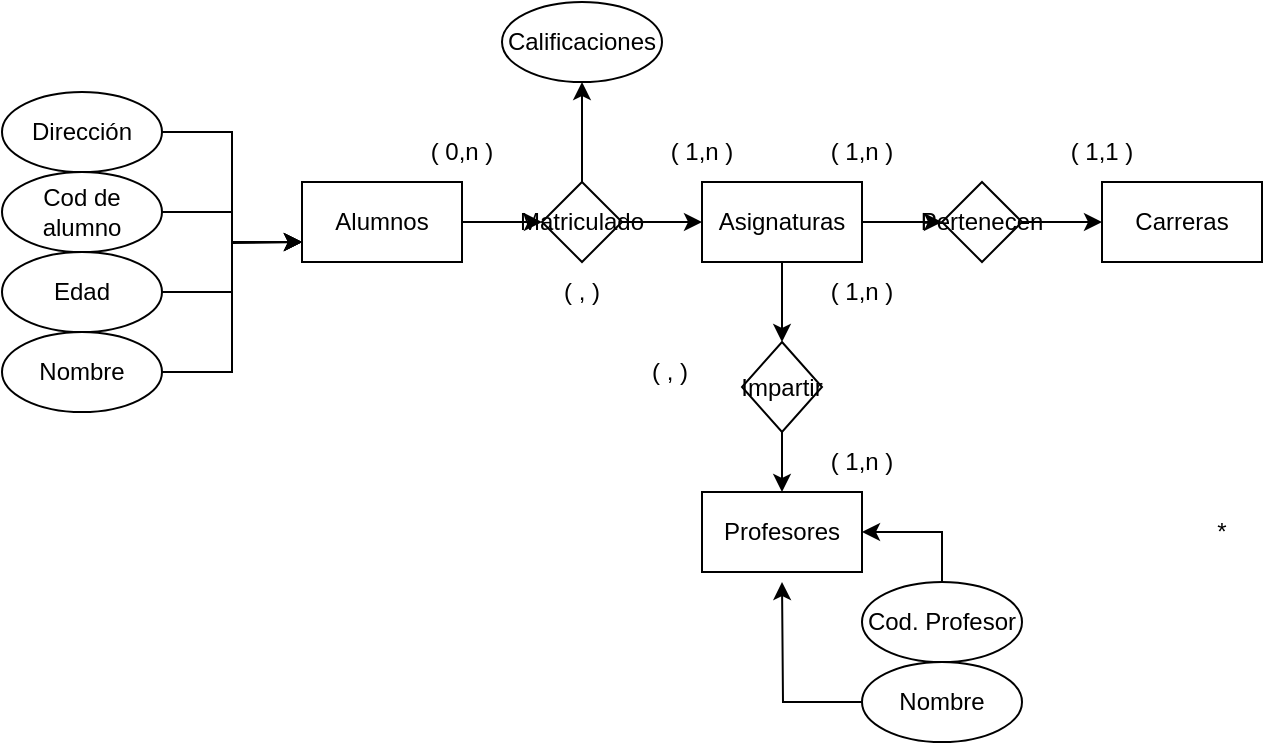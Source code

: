 <mxfile version="15.4.1" type="device"><diagram id="gLN7AkozpkNcH1DCEusH" name="Page-1"><mxGraphModel dx="1020" dy="1144" grid="1" gridSize="10" guides="1" tooltips="1" connect="1" arrows="1" fold="1" page="1" pageScale="1" pageWidth="827" pageHeight="1169" math="0" shadow="0"><root><mxCell id="0"/><mxCell id="1" parent="0"/><mxCell id="uc9JCtds8GGy187RcB5O-41" style="edgeStyle=orthogonalEdgeStyle;rounded=0;orthogonalLoop=1;jettySize=auto;html=1;" edge="1" parent="1" source="uc9JCtds8GGy187RcB5O-2" target="uc9JCtds8GGy187RcB5O-5"><mxGeometry relative="1" as="geometry"/></mxCell><mxCell id="uc9JCtds8GGy187RcB5O-2" value="Impartir" style="rhombus;whiteSpace=wrap;html=1;" vertex="1" parent="1"><mxGeometry x="420" y="480" width="40" height="45" as="geometry"/></mxCell><mxCell id="uc9JCtds8GGy187RcB5O-5" value="Profesores" style="rounded=0;whiteSpace=wrap;html=1;" vertex="1" parent="1"><mxGeometry x="400" y="555" width="80" height="40" as="geometry"/></mxCell><mxCell id="uc9JCtds8GGy187RcB5O-6" value="Carreras" style="rounded=0;whiteSpace=wrap;html=1;" vertex="1" parent="1"><mxGeometry x="600" y="400" width="80" height="40" as="geometry"/></mxCell><mxCell id="uc9JCtds8GGy187RcB5O-25" value="" style="edgeStyle=orthogonalEdgeStyle;rounded=0;orthogonalLoop=1;jettySize=auto;html=1;" edge="1" parent="1" source="uc9JCtds8GGy187RcB5O-7" target="uc9JCtds8GGy187RcB5O-21"><mxGeometry relative="1" as="geometry"/></mxCell><mxCell id="uc9JCtds8GGy187RcB5O-40" style="edgeStyle=orthogonalEdgeStyle;rounded=0;orthogonalLoop=1;jettySize=auto;html=1;" edge="1" parent="1" source="uc9JCtds8GGy187RcB5O-7" target="uc9JCtds8GGy187RcB5O-2"><mxGeometry relative="1" as="geometry"/></mxCell><mxCell id="uc9JCtds8GGy187RcB5O-7" value="Asignaturas" style="rounded=0;whiteSpace=wrap;html=1;" vertex="1" parent="1"><mxGeometry x="400" y="400" width="80" height="40" as="geometry"/></mxCell><mxCell id="uc9JCtds8GGy187RcB5O-22" style="edgeStyle=orthogonalEdgeStyle;rounded=0;orthogonalLoop=1;jettySize=auto;html=1;entryX=0;entryY=0.5;entryDx=0;entryDy=0;" edge="1" parent="1" source="uc9JCtds8GGy187RcB5O-8" target="uc9JCtds8GGy187RcB5O-11"><mxGeometry relative="1" as="geometry"/></mxCell><mxCell id="uc9JCtds8GGy187RcB5O-8" value="Alumnos" style="rounded=0;whiteSpace=wrap;html=1;" vertex="1" parent="1"><mxGeometry x="200" y="400" width="80" height="40" as="geometry"/></mxCell><mxCell id="uc9JCtds8GGy187RcB5O-9" value="&lt;span&gt;Calificaciones&lt;/span&gt;" style="ellipse;whiteSpace=wrap;html=1;" vertex="1" parent="1"><mxGeometry x="300" y="310" width="80" height="40" as="geometry"/></mxCell><mxCell id="uc9JCtds8GGy187RcB5O-23" style="edgeStyle=orthogonalEdgeStyle;rounded=0;orthogonalLoop=1;jettySize=auto;html=1;" edge="1" parent="1" source="uc9JCtds8GGy187RcB5O-11" target="uc9JCtds8GGy187RcB5O-7"><mxGeometry relative="1" as="geometry"/></mxCell><mxCell id="uc9JCtds8GGy187RcB5O-30" style="edgeStyle=orthogonalEdgeStyle;rounded=0;orthogonalLoop=1;jettySize=auto;html=1;" edge="1" parent="1" source="uc9JCtds8GGy187RcB5O-11" target="uc9JCtds8GGy187RcB5O-9"><mxGeometry relative="1" as="geometry"/></mxCell><mxCell id="uc9JCtds8GGy187RcB5O-11" value="Matriculado" style="rhombus;whiteSpace=wrap;html=1;" vertex="1" parent="1"><mxGeometry x="320" y="400" width="40" height="40" as="geometry"/></mxCell><mxCell id="uc9JCtds8GGy187RcB5O-26" value="" style="edgeStyle=orthogonalEdgeStyle;rounded=0;orthogonalLoop=1;jettySize=auto;html=1;" edge="1" parent="1" source="uc9JCtds8GGy187RcB5O-21" target="uc9JCtds8GGy187RcB5O-6"><mxGeometry relative="1" as="geometry"/></mxCell><mxCell id="uc9JCtds8GGy187RcB5O-21" value="Pertenecen" style="rhombus;whiteSpace=wrap;html=1;" vertex="1" parent="1"><mxGeometry x="520" y="400" width="40" height="40" as="geometry"/></mxCell><mxCell id="uc9JCtds8GGy187RcB5O-31" value="( 1,n )" style="text;html=1;strokeColor=none;fillColor=none;align=center;verticalAlign=middle;whiteSpace=wrap;rounded=0;" vertex="1" parent="1"><mxGeometry x="450" y="440" width="60" height="30" as="geometry"/></mxCell><mxCell id="uc9JCtds8GGy187RcB5O-32" value="( 1,1 )" style="text;html=1;strokeColor=none;fillColor=none;align=center;verticalAlign=middle;whiteSpace=wrap;rounded=0;" vertex="1" parent="1"><mxGeometry x="570" y="370" width="60" height="30" as="geometry"/></mxCell><mxCell id="uc9JCtds8GGy187RcB5O-33" value="( 1,n )" style="text;html=1;strokeColor=none;fillColor=none;align=center;verticalAlign=middle;whiteSpace=wrap;rounded=0;" vertex="1" parent="1"><mxGeometry x="450" y="370" width="60" height="30" as="geometry"/></mxCell><mxCell id="uc9JCtds8GGy187RcB5O-34" value="( 1,n )" style="text;html=1;strokeColor=none;fillColor=none;align=center;verticalAlign=middle;whiteSpace=wrap;rounded=0;" vertex="1" parent="1"><mxGeometry x="370" y="370" width="60" height="30" as="geometry"/></mxCell><mxCell id="uc9JCtds8GGy187RcB5O-35" value="( 0,n )" style="text;html=1;strokeColor=none;fillColor=none;align=center;verticalAlign=middle;whiteSpace=wrap;rounded=0;" vertex="1" parent="1"><mxGeometry x="250" y="370" width="60" height="30" as="geometry"/></mxCell><mxCell id="uc9JCtds8GGy187RcB5O-36" value="( , )" style="text;html=1;strokeColor=none;fillColor=none;align=center;verticalAlign=middle;whiteSpace=wrap;rounded=0;" vertex="1" parent="1"><mxGeometry x="310" y="440" width="60" height="30" as="geometry"/></mxCell><mxCell id="uc9JCtds8GGy187RcB5O-37" value="( 1,n )" style="text;html=1;strokeColor=none;fillColor=none;align=center;verticalAlign=middle;whiteSpace=wrap;rounded=0;" vertex="1" parent="1"><mxGeometry x="450" y="525" width="60" height="30" as="geometry"/></mxCell><mxCell id="uc9JCtds8GGy187RcB5O-38" value="( , )" style="text;html=1;strokeColor=none;fillColor=none;align=center;verticalAlign=middle;whiteSpace=wrap;rounded=0;" vertex="1" parent="1"><mxGeometry x="354" y="480" width="60" height="30" as="geometry"/></mxCell><mxCell id="uc9JCtds8GGy187RcB5O-42" value="*" style="text;html=1;strokeColor=none;fillColor=none;align=center;verticalAlign=middle;whiteSpace=wrap;rounded=0;" vertex="1" parent="1"><mxGeometry x="630" y="560" width="60" height="30" as="geometry"/></mxCell><mxCell id="uc9JCtds8GGy187RcB5O-44" style="edgeStyle=orthogonalEdgeStyle;rounded=0;orthogonalLoop=1;jettySize=auto;html=1;entryX=1;entryY=0.5;entryDx=0;entryDy=0;" edge="1" parent="1" source="uc9JCtds8GGy187RcB5O-43" target="uc9JCtds8GGy187RcB5O-5"><mxGeometry relative="1" as="geometry"/></mxCell><mxCell id="uc9JCtds8GGy187RcB5O-43" value="Cod. Profesor" style="ellipse;whiteSpace=wrap;html=1;" vertex="1" parent="1"><mxGeometry x="480" y="600" width="80" height="40" as="geometry"/></mxCell><mxCell id="uc9JCtds8GGy187RcB5O-50" style="edgeStyle=orthogonalEdgeStyle;rounded=0;orthogonalLoop=1;jettySize=auto;html=1;entryX=0;entryY=0.75;entryDx=0;entryDy=0;" edge="1" parent="1" source="uc9JCtds8GGy187RcB5O-45" target="uc9JCtds8GGy187RcB5O-8"><mxGeometry relative="1" as="geometry"/></mxCell><mxCell id="uc9JCtds8GGy187RcB5O-45" value="Dirección" style="ellipse;whiteSpace=wrap;html=1;" vertex="1" parent="1"><mxGeometry x="50" y="355" width="80" height="40" as="geometry"/></mxCell><mxCell id="uc9JCtds8GGy187RcB5O-51" style="edgeStyle=orthogonalEdgeStyle;rounded=0;orthogonalLoop=1;jettySize=auto;html=1;" edge="1" parent="1" source="uc9JCtds8GGy187RcB5O-46"><mxGeometry relative="1" as="geometry"><mxPoint x="200" y="430" as="targetPoint"/></mxGeometry></mxCell><mxCell id="uc9JCtds8GGy187RcB5O-46" value="Cod de alumno" style="ellipse;whiteSpace=wrap;html=1;" vertex="1" parent="1"><mxGeometry x="50" y="395" width="80" height="40" as="geometry"/></mxCell><mxCell id="uc9JCtds8GGy187RcB5O-52" style="edgeStyle=orthogonalEdgeStyle;rounded=0;orthogonalLoop=1;jettySize=auto;html=1;entryX=0;entryY=0.75;entryDx=0;entryDy=0;" edge="1" parent="1" source="uc9JCtds8GGy187RcB5O-47" target="uc9JCtds8GGy187RcB5O-8"><mxGeometry relative="1" as="geometry"/></mxCell><mxCell id="uc9JCtds8GGy187RcB5O-47" value="Edad" style="ellipse;whiteSpace=wrap;html=1;" vertex="1" parent="1"><mxGeometry x="50" y="435" width="80" height="40" as="geometry"/></mxCell><mxCell id="uc9JCtds8GGy187RcB5O-53" style="edgeStyle=orthogonalEdgeStyle;rounded=0;orthogonalLoop=1;jettySize=auto;html=1;entryX=0;entryY=0.75;entryDx=0;entryDy=0;" edge="1" parent="1" source="uc9JCtds8GGy187RcB5O-48" target="uc9JCtds8GGy187RcB5O-8"><mxGeometry relative="1" as="geometry"/></mxCell><mxCell id="uc9JCtds8GGy187RcB5O-48" value="Nombre" style="ellipse;whiteSpace=wrap;html=1;" vertex="1" parent="1"><mxGeometry x="50" y="475" width="80" height="40" as="geometry"/></mxCell><mxCell id="uc9JCtds8GGy187RcB5O-55" style="edgeStyle=orthogonalEdgeStyle;rounded=0;orthogonalLoop=1;jettySize=auto;html=1;" edge="1" parent="1" source="uc9JCtds8GGy187RcB5O-54"><mxGeometry relative="1" as="geometry"><mxPoint x="440" y="600" as="targetPoint"/></mxGeometry></mxCell><mxCell id="uc9JCtds8GGy187RcB5O-54" value="Nombre" style="ellipse;whiteSpace=wrap;html=1;" vertex="1" parent="1"><mxGeometry x="480" y="640" width="80" height="40" as="geometry"/></mxCell></root></mxGraphModel></diagram></mxfile>